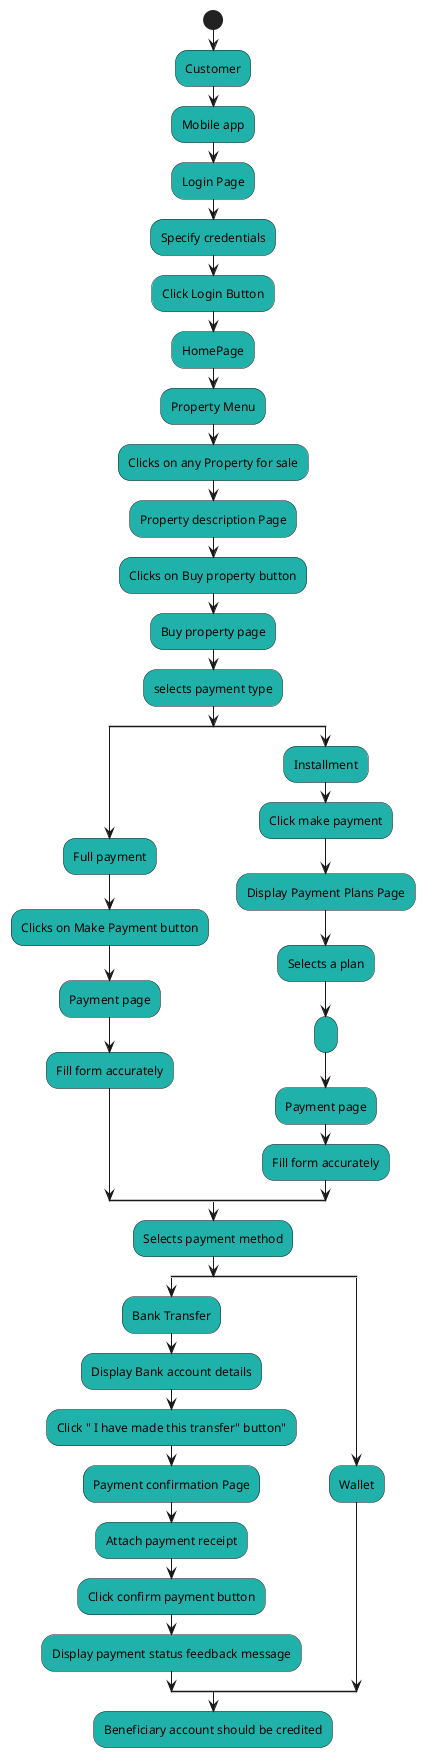 @startuml
'https://plantuml.com/activity-diagram-beta

start
#LightSeaGreen:Customer;
#LightSeaGreen:Mobile app;
#LightSeaGreen:Login Page;
#LightSeaGreen:Specify credentials;
#LightSeaGreen:Click Login Button;
#LightSeaGreen:HomePage;
#LightSeaGreen:Property Menu;
#LightSeaGreen:Clicks on any Property for sale;
#LightSeaGreen:Property description Page;
#LightSeaGreen:Clicks on Buy property button;
#LightSeaGreen:Buy property page;
#LightSeaGreen:selects payment type;
split
#LightSeaGreen:Full payment;
#LightSeaGreen:Clicks on Make Payment button;
#LightSeaGreen:Payment page;
#LightSeaGreen:Fill form accurately;
split again
#LightSeaGreen:Installment;
#LightSeaGreen:Click make payment;
#LightSeaGreen:Display Payment Plans Page;
#LightSeaGreen:Selects a plan;
#LightSeaGreen:;
#LightSeaGreen:Payment page;
#LightSeaGreen:Fill form accurately;
end split
#LightSeaGreen:Selects payment method;
split
#LightSeaGreen:Bank Transfer;
#LightSeaGreen:Display Bank account details;
#LightSeaGreen:Click " I have made this transfer" button";
#LightSeaGreen:Payment confirmation Page;
#LightSeaGreen:Attach payment receipt;
#LightSeaGreen:Click confirm payment button;
#LightSeaGreen:Display payment status feedback message;
split again
#LightSeaGreen:Wallet;
end split
#LightSeaGreen:Beneficiary account should be credited;
@enduml
